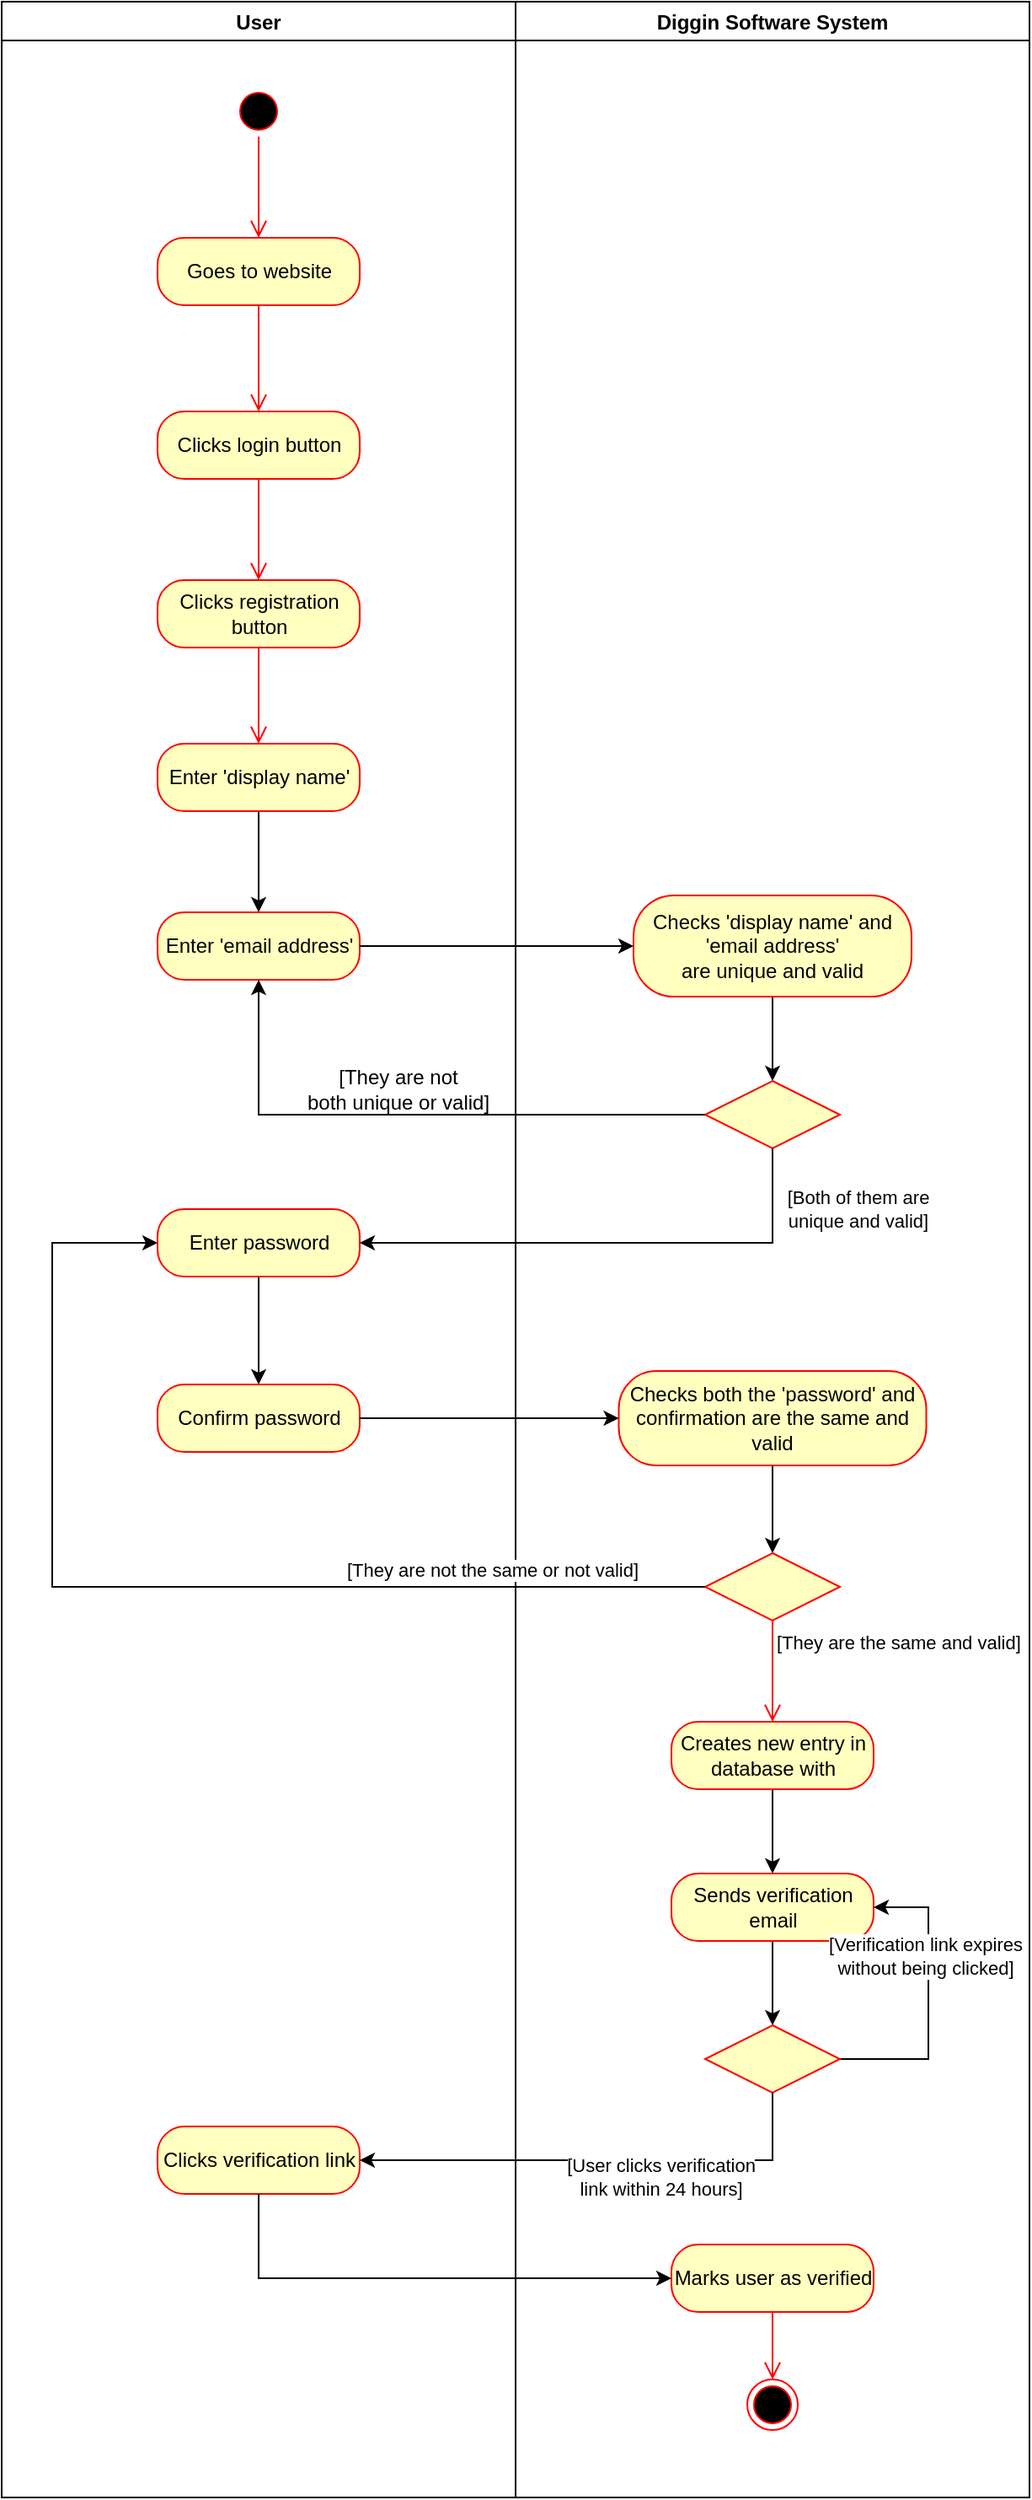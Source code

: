 <mxfile version="15.8.3" type="github"><diagram name="Page-1" id="e7e014a7-5840-1c2e-5031-d8a46d1fe8dd"><mxGraphModel dx="868" dy="507" grid="1" gridSize="10" guides="1" tooltips="1" connect="1" arrows="1" fold="1" page="1" pageScale="1" pageWidth="1169" pageHeight="826" background="none" math="0" shadow="0"><root><mxCell id="0"/><mxCell id="1" parent="0"/><mxCell id="W0MDptI0omBsqK_jAjen-41" value="User" style="swimlane;align=center;" parent="1" vertex="1"><mxGeometry x="160" y="70" width="305" height="1480" as="geometry"/></mxCell><mxCell id="W0MDptI0omBsqK_jAjen-47" value="" style="ellipse;html=1;shape=startState;fillColor=#000000;strokeColor=#ff0000;" parent="W0MDptI0omBsqK_jAjen-41" vertex="1"><mxGeometry x="137.5" y="50" width="30" height="30" as="geometry"/></mxCell><mxCell id="W0MDptI0omBsqK_jAjen-48" value="" style="edgeStyle=orthogonalEdgeStyle;html=1;verticalAlign=bottom;endArrow=open;endSize=8;strokeColor=#ff0000;rounded=0;entryX=0.5;entryY=0;entryDx=0;entryDy=0;exitX=0.5;exitY=1;exitDx=0;exitDy=0;" parent="W0MDptI0omBsqK_jAjen-41" source="W0MDptI0omBsqK_jAjen-47" target="W0MDptI0omBsqK_jAjen-52" edge="1"><mxGeometry relative="1" as="geometry"><mxPoint x="135" y="140" as="targetPoint"/><mxPoint x="135" y="80" as="sourcePoint"/></mxGeometry></mxCell><mxCell id="W0MDptI0omBsqK_jAjen-52" value="Goes to website" style="rounded=1;whiteSpace=wrap;html=1;arcSize=40;fontColor=#000000;fillColor=#ffffc0;strokeColor=#ff0000;" parent="W0MDptI0omBsqK_jAjen-41" vertex="1"><mxGeometry x="92.5" y="140" width="120" height="40" as="geometry"/></mxCell><mxCell id="W0MDptI0omBsqK_jAjen-53" value="" style="edgeStyle=orthogonalEdgeStyle;html=1;verticalAlign=bottom;endArrow=open;endSize=8;strokeColor=#ff0000;rounded=0;entryX=0.5;entryY=0;entryDx=0;entryDy=0;" parent="W0MDptI0omBsqK_jAjen-41" source="W0MDptI0omBsqK_jAjen-52" target="W0MDptI0omBsqK_jAjen-56" edge="1"><mxGeometry relative="1" as="geometry"><mxPoint x="135" y="240" as="targetPoint"/></mxGeometry></mxCell><mxCell id="W0MDptI0omBsqK_jAjen-56" value="Clicks login button" style="rounded=1;whiteSpace=wrap;html=1;arcSize=40;fontColor=#000000;fillColor=#ffffc0;strokeColor=#ff0000;" parent="W0MDptI0omBsqK_jAjen-41" vertex="1"><mxGeometry x="92.5" y="243" width="120" height="40" as="geometry"/></mxCell><mxCell id="W0MDptI0omBsqK_jAjen-57" value="" style="edgeStyle=orthogonalEdgeStyle;html=1;verticalAlign=bottom;endArrow=open;endSize=8;strokeColor=#ff0000;rounded=0;entryX=0.5;entryY=0;entryDx=0;entryDy=0;" parent="W0MDptI0omBsqK_jAjen-41" source="W0MDptI0omBsqK_jAjen-56" target="W0MDptI0omBsqK_jAjen-58" edge="1"><mxGeometry relative="1" as="geometry"><mxPoint x="135" y="343" as="targetPoint"/></mxGeometry></mxCell><mxCell id="W0MDptI0omBsqK_jAjen-58" value="Clicks registration button" style="rounded=1;whiteSpace=wrap;html=1;arcSize=40;fontColor=#000000;fillColor=#ffffc0;strokeColor=#ff0000;" parent="W0MDptI0omBsqK_jAjen-41" vertex="1"><mxGeometry x="92.5" y="343" width="120" height="40" as="geometry"/></mxCell><mxCell id="W0MDptI0omBsqK_jAjen-59" value="" style="edgeStyle=orthogonalEdgeStyle;html=1;verticalAlign=bottom;endArrow=open;endSize=8;strokeColor=#ff0000;rounded=0;entryX=0.5;entryY=0;entryDx=0;entryDy=0;" parent="W0MDptI0omBsqK_jAjen-41" source="W0MDptI0omBsqK_jAjen-58" target="W0MDptI0omBsqK_jAjen-69" edge="1"><mxGeometry relative="1" as="geometry"><mxPoint x="135" y="443" as="targetPoint"/></mxGeometry></mxCell><mxCell id="W0MDptI0omBsqK_jAjen-104" style="edgeStyle=orthogonalEdgeStyle;rounded=0;orthogonalLoop=1;jettySize=auto;html=1;exitX=0.5;exitY=1;exitDx=0;exitDy=0;entryX=0.5;entryY=0;entryDx=0;entryDy=0;labelBackgroundColor=none;" parent="W0MDptI0omBsqK_jAjen-41" source="W0MDptI0omBsqK_jAjen-69" target="W0MDptI0omBsqK_jAjen-68" edge="1"><mxGeometry relative="1" as="geometry"/></mxCell><mxCell id="W0MDptI0omBsqK_jAjen-69" value="Enter 'display name'" style="rounded=1;whiteSpace=wrap;html=1;arcSize=40;fontColor=#000000;fillColor=#ffffc0;strokeColor=#ff0000;" parent="W0MDptI0omBsqK_jAjen-41" vertex="1"><mxGeometry x="92.5" y="440" width="120" height="40" as="geometry"/></mxCell><mxCell id="W0MDptI0omBsqK_jAjen-68" value="Enter 'email address'" style="rounded=1;whiteSpace=wrap;html=1;arcSize=40;fontColor=#000000;fillColor=#ffffc0;strokeColor=#ff0000;" parent="W0MDptI0omBsqK_jAjen-41" vertex="1"><mxGeometry x="92.5" y="540" width="120" height="40" as="geometry"/></mxCell><mxCell id="W0MDptI0omBsqK_jAjen-113" value="" style="edgeStyle=orthogonalEdgeStyle;rounded=0;orthogonalLoop=1;jettySize=auto;html=1;labelBackgroundColor=none;" parent="W0MDptI0omBsqK_jAjen-41" source="W0MDptI0omBsqK_jAjen-67" target="W0MDptI0omBsqK_jAjen-112" edge="1"><mxGeometry relative="1" as="geometry"/></mxCell><mxCell id="W0MDptI0omBsqK_jAjen-67" value="Enter password" style="rounded=1;whiteSpace=wrap;html=1;arcSize=40;fontColor=#000000;fillColor=#ffffc0;strokeColor=#ff0000;" parent="W0MDptI0omBsqK_jAjen-41" vertex="1"><mxGeometry x="92.5" y="716" width="120" height="40" as="geometry"/></mxCell><mxCell id="W0MDptI0omBsqK_jAjen-112" value="Confirm password" style="rounded=1;whiteSpace=wrap;html=1;arcSize=40;fontColor=#000000;fillColor=#ffffc0;strokeColor=#ff0000;" parent="W0MDptI0omBsqK_jAjen-41" vertex="1"><mxGeometry x="92.5" y="820" width="120" height="40" as="geometry"/></mxCell><mxCell id="W0MDptI0omBsqK_jAjen-126" value="Clicks verification link" style="rounded=1;whiteSpace=wrap;html=1;arcSize=40;fontColor=#000000;fillColor=#ffffc0;strokeColor=#ff0000;labelBackgroundColor=none;align=center;" parent="W0MDptI0omBsqK_jAjen-41" vertex="1"><mxGeometry x="92.5" y="1260" width="120" height="40" as="geometry"/></mxCell><mxCell id="W0MDptI0omBsqK_jAjen-43" value="Diggin Software System" style="swimlane;" parent="1" vertex="1"><mxGeometry x="465" y="70" width="305" height="1480" as="geometry"/></mxCell><mxCell id="W0MDptI0omBsqK_jAjen-106" style="edgeStyle=orthogonalEdgeStyle;rounded=0;orthogonalLoop=1;jettySize=auto;html=1;exitX=0.5;exitY=1;exitDx=0;exitDy=0;entryX=0.5;entryY=0;entryDx=0;entryDy=0;labelBackgroundColor=none;" parent="W0MDptI0omBsqK_jAjen-43" source="W0MDptI0omBsqK_jAjen-88" target="W0MDptI0omBsqK_jAjen-90" edge="1"><mxGeometry relative="1" as="geometry"/></mxCell><mxCell id="W0MDptI0omBsqK_jAjen-88" value="&lt;div&gt;Checks 'display name' and 'email address'&lt;br&gt;&lt;/div&gt;&lt;div&gt;are unique and valid&lt;/div&gt;" style="rounded=1;whiteSpace=wrap;html=1;arcSize=40;fontColor=#000000;fillColor=#ffffc0;strokeColor=#ff0000;" parent="W0MDptI0omBsqK_jAjen-43" vertex="1"><mxGeometry x="70" y="530" width="165" height="60" as="geometry"/></mxCell><mxCell id="W0MDptI0omBsqK_jAjen-90" value="" style="rhombus;whiteSpace=wrap;html=1;fillColor=#ffffc0;strokeColor=#ff0000;" parent="W0MDptI0omBsqK_jAjen-43" vertex="1"><mxGeometry x="112.5" y="640" width="80" height="40" as="geometry"/></mxCell><mxCell id="W0MDptI0omBsqK_jAjen-109" value="&lt;div&gt;[They are not &lt;br&gt;&lt;/div&gt;&lt;div&gt;both unique or valid]&lt;/div&gt;" style="text;html=1;align=center;verticalAlign=middle;resizable=0;points=[];autosize=1;strokeColor=none;fillColor=none;" parent="W0MDptI0omBsqK_jAjen-43" vertex="1"><mxGeometry x="-135" y="630" width="130" height="30" as="geometry"/></mxCell><mxCell id="W0MDptI0omBsqK_jAjen-119" style="edgeStyle=orthogonalEdgeStyle;rounded=0;orthogonalLoop=1;jettySize=auto;html=1;exitX=0.5;exitY=1;exitDx=0;exitDy=0;entryX=0.5;entryY=0;entryDx=0;entryDy=0;labelBackgroundColor=none;" parent="W0MDptI0omBsqK_jAjen-43" source="W0MDptI0omBsqK_jAjen-114" target="W0MDptI0omBsqK_jAjen-116" edge="1"><mxGeometry relative="1" as="geometry"/></mxCell><mxCell id="W0MDptI0omBsqK_jAjen-114" value="Checks both the 'password' and confirmation are the same and valid" style="rounded=1;whiteSpace=wrap;html=1;arcSize=40;fontColor=#000000;fillColor=#ffffc0;strokeColor=#ff0000;" parent="W0MDptI0omBsqK_jAjen-43" vertex="1"><mxGeometry x="61.25" y="812" width="182.5" height="56" as="geometry"/></mxCell><mxCell id="W0MDptI0omBsqK_jAjen-116" value="" style="rhombus;whiteSpace=wrap;html=1;fillColor=#ffffc0;strokeColor=#ff0000;labelBackgroundColor=none;align=center;" parent="W0MDptI0omBsqK_jAjen-43" vertex="1"><mxGeometry x="112.5" y="920" width="80" height="40" as="geometry"/></mxCell><mxCell id="W0MDptI0omBsqK_jAjen-143" style="edgeStyle=orthogonalEdgeStyle;rounded=0;orthogonalLoop=1;jettySize=auto;html=1;exitX=0.5;exitY=1;exitDx=0;exitDy=0;labelBackgroundColor=none;" parent="W0MDptI0omBsqK_jAjen-43" source="W0MDptI0omBsqK_jAjen-122" target="W0MDptI0omBsqK_jAjen-123" edge="1"><mxGeometry relative="1" as="geometry"/></mxCell><mxCell id="W0MDptI0omBsqK_jAjen-122" value="Creates new entry in database with " style="rounded=1;whiteSpace=wrap;html=1;arcSize=40;fontColor=#000000;fillColor=#ffffc0;strokeColor=#ff0000;labelBackgroundColor=none;align=center;" parent="W0MDptI0omBsqK_jAjen-43" vertex="1"><mxGeometry x="92.5" y="1020" width="120" height="40" as="geometry"/></mxCell><mxCell id="W0MDptI0omBsqK_jAjen-118" value="[They are the same and valid]" style="edgeStyle=orthogonalEdgeStyle;html=1;align=left;verticalAlign=top;endArrow=open;endSize=8;strokeColor=#ff0000;rounded=0;labelBackgroundColor=none;entryX=0.5;entryY=0;entryDx=0;entryDy=0;" parent="W0MDptI0omBsqK_jAjen-43" source="W0MDptI0omBsqK_jAjen-116" target="W0MDptI0omBsqK_jAjen-122" edge="1"><mxGeometry x="-1" relative="1" as="geometry"><mxPoint x="130.68" y="1040" as="targetPoint"/></mxGeometry></mxCell><mxCell id="W0MDptI0omBsqK_jAjen-144" style="edgeStyle=orthogonalEdgeStyle;rounded=0;orthogonalLoop=1;jettySize=auto;html=1;exitX=0.5;exitY=1;exitDx=0;exitDy=0;entryX=0.5;entryY=0;entryDx=0;entryDy=0;labelBackgroundColor=none;" parent="W0MDptI0omBsqK_jAjen-43" source="W0MDptI0omBsqK_jAjen-123" target="W0MDptI0omBsqK_jAjen-129" edge="1"><mxGeometry relative="1" as="geometry"/></mxCell><mxCell id="W0MDptI0omBsqK_jAjen-123" value="Sends verification email" style="rounded=1;whiteSpace=wrap;html=1;arcSize=40;fontColor=#000000;fillColor=#ffffc0;strokeColor=#ff0000;labelBackgroundColor=none;align=center;" parent="W0MDptI0omBsqK_jAjen-43" vertex="1"><mxGeometry x="92.5" y="1110" width="120" height="40" as="geometry"/></mxCell><mxCell id="W0MDptI0omBsqK_jAjen-137" style="edgeStyle=orthogonalEdgeStyle;rounded=0;orthogonalLoop=1;jettySize=auto;html=1;exitX=1;exitY=0.5;exitDx=0;exitDy=0;entryX=1;entryY=0.5;entryDx=0;entryDy=0;labelBackgroundColor=none;" parent="W0MDptI0omBsqK_jAjen-43" source="W0MDptI0omBsqK_jAjen-129" target="W0MDptI0omBsqK_jAjen-123" edge="1"><mxGeometry relative="1" as="geometry"><Array as="points"><mxPoint x="245" y="1220"/><mxPoint x="245" y="1130"/></Array></mxGeometry></mxCell><mxCell id="W0MDptI0omBsqK_jAjen-145" value="&lt;div&gt;[Verification link expires &lt;br&gt;&lt;/div&gt;&lt;div&gt;without being clicked] &lt;/div&gt;" style="edgeLabel;html=1;align=center;verticalAlign=middle;resizable=0;points=[];" parent="W0MDptI0omBsqK_jAjen-137" vertex="1" connectable="0"><mxGeometry x="0.297" y="2" relative="1" as="geometry"><mxPoint as="offset"/></mxGeometry></mxCell><mxCell id="W0MDptI0omBsqK_jAjen-129" value="" style="rhombus;whiteSpace=wrap;html=1;fillColor=#ffffc0;strokeColor=#ff0000;labelBackgroundColor=none;align=center;" parent="W0MDptI0omBsqK_jAjen-43" vertex="1"><mxGeometry x="112.5" y="1200" width="80" height="40" as="geometry"/></mxCell><mxCell id="W0MDptI0omBsqK_jAjen-142" value="" style="ellipse;html=1;shape=endState;fillColor=#000000;strokeColor=#ff0000;labelBackgroundColor=none;align=center;" parent="W0MDptI0omBsqK_jAjen-43" vertex="1"><mxGeometry x="137.5" y="1410" width="30" height="30" as="geometry"/></mxCell><mxCell id="W0MDptI0omBsqK_jAjen-140" value="Marks user as verified" style="rounded=1;whiteSpace=wrap;html=1;arcSize=40;fontColor=#000000;fillColor=#ffffc0;strokeColor=#ff0000;labelBackgroundColor=none;align=center;" parent="W0MDptI0omBsqK_jAjen-43" vertex="1"><mxGeometry x="92.5" y="1330" width="120" height="40" as="geometry"/></mxCell><mxCell id="W0MDptI0omBsqK_jAjen-141" value="" style="edgeStyle=orthogonalEdgeStyle;html=1;verticalAlign=bottom;endArrow=open;endSize=8;strokeColor=#ff0000;rounded=0;labelBackgroundColor=none;entryX=0.5;entryY=0;entryDx=0;entryDy=0;exitX=0.5;exitY=1;exitDx=0;exitDy=0;" parent="W0MDptI0omBsqK_jAjen-43" source="W0MDptI0omBsqK_jAjen-140" target="W0MDptI0omBsqK_jAjen-142" edge="1"><mxGeometry relative="1" as="geometry"><mxPoint x="139.38" y="1430" as="targetPoint"/><mxPoint x="130.68" y="1380" as="sourcePoint"/></mxGeometry></mxCell><mxCell id="W0MDptI0omBsqK_jAjen-107" style="edgeStyle=orthogonalEdgeStyle;rounded=0;orthogonalLoop=1;jettySize=auto;html=1;exitX=1;exitY=0.5;exitDx=0;exitDy=0;entryX=0;entryY=0.5;entryDx=0;entryDy=0;labelBackgroundColor=none;" parent="1" source="W0MDptI0omBsqK_jAjen-68" target="W0MDptI0omBsqK_jAjen-88" edge="1"><mxGeometry relative="1" as="geometry"/></mxCell><mxCell id="W0MDptI0omBsqK_jAjen-108" style="edgeStyle=orthogonalEdgeStyle;rounded=0;orthogonalLoop=1;jettySize=auto;html=1;exitX=0;exitY=0.5;exitDx=0;exitDy=0;labelBackgroundColor=none;entryX=0.5;entryY=1;entryDx=0;entryDy=0;" parent="1" source="W0MDptI0omBsqK_jAjen-90" target="W0MDptI0omBsqK_jAjen-68" edge="1"><mxGeometry relative="1" as="geometry"><mxPoint x="270" y="730" as="targetPoint"/></mxGeometry></mxCell><mxCell id="W0MDptI0omBsqK_jAjen-110" style="edgeStyle=orthogonalEdgeStyle;rounded=0;orthogonalLoop=1;jettySize=auto;html=1;exitX=0.5;exitY=1;exitDx=0;exitDy=0;labelBackgroundColor=none;entryX=1;entryY=0.5;entryDx=0;entryDy=0;" parent="1" source="W0MDptI0omBsqK_jAjen-90" target="W0MDptI0omBsqK_jAjen-67" edge="1"><mxGeometry relative="1" as="geometry"><mxPoint x="593" y="830" as="targetPoint"/></mxGeometry></mxCell><mxCell id="W0MDptI0omBsqK_jAjen-111" value="&lt;div&gt;[Both of them are &lt;br&gt;&lt;/div&gt;&lt;div&gt;unique and valid]&lt;/div&gt;" style="edgeLabel;html=1;align=center;verticalAlign=middle;resizable=0;points=[];" parent="W0MDptI0omBsqK_jAjen-110" vertex="1" connectable="0"><mxGeometry x="-0.517" y="1" relative="1" as="geometry"><mxPoint x="67" y="-21" as="offset"/></mxGeometry></mxCell><mxCell id="W0MDptI0omBsqK_jAjen-115" value="" style="edgeStyle=orthogonalEdgeStyle;rounded=0;orthogonalLoop=1;jettySize=auto;html=1;labelBackgroundColor=none;" parent="1" source="W0MDptI0omBsqK_jAjen-112" target="W0MDptI0omBsqK_jAjen-114" edge="1"><mxGeometry relative="1" as="geometry"/></mxCell><mxCell id="W0MDptI0omBsqK_jAjen-120" style="edgeStyle=orthogonalEdgeStyle;rounded=0;orthogonalLoop=1;jettySize=auto;html=1;exitX=0;exitY=0.5;exitDx=0;exitDy=0;labelBackgroundColor=none;entryX=0;entryY=0.5;entryDx=0;entryDy=0;" parent="1" source="W0MDptI0omBsqK_jAjen-116" target="W0MDptI0omBsqK_jAjen-67" edge="1"><mxGeometry relative="1" as="geometry"><mxPoint x="100" y="790" as="targetPoint"/><Array as="points"><mxPoint x="190" y="1010"/><mxPoint x="190" y="806"/></Array></mxGeometry></mxCell><mxCell id="W0MDptI0omBsqK_jAjen-133" value="[They are not the same or not valid]" style="edgeLabel;html=1;align=center;verticalAlign=middle;resizable=0;points=[];" parent="W0MDptI0omBsqK_jAjen-120" vertex="1" connectable="0"><mxGeometry x="-0.612" y="-2" relative="1" as="geometry"><mxPoint y="-8" as="offset"/></mxGeometry></mxCell><mxCell id="W0MDptI0omBsqK_jAjen-135" style="edgeStyle=orthogonalEdgeStyle;rounded=0;orthogonalLoop=1;jettySize=auto;html=1;exitX=0.5;exitY=1;exitDx=0;exitDy=0;entryX=1;entryY=0.5;entryDx=0;entryDy=0;labelBackgroundColor=none;" parent="1" source="W0MDptI0omBsqK_jAjen-129" target="W0MDptI0omBsqK_jAjen-126" edge="1"><mxGeometry relative="1" as="geometry"/></mxCell><mxCell id="W0MDptI0omBsqK_jAjen-136" value="&lt;div&gt;[User clicks verification &lt;br&gt;&lt;/div&gt;&lt;div&gt;link within 24 hours]&lt;/div&gt;" style="edgeLabel;html=1;align=center;verticalAlign=middle;resizable=0;points=[];" parent="W0MDptI0omBsqK_jAjen-135" vertex="1" connectable="0"><mxGeometry x="-0.251" y="-1" relative="1" as="geometry"><mxPoint y="11" as="offset"/></mxGeometry></mxCell><mxCell id="W0MDptI0omBsqK_jAjen-139" value="" style="edgeStyle=orthogonalEdgeStyle;rounded=0;orthogonalLoop=1;jettySize=auto;html=1;labelBackgroundColor=none;entryX=0;entryY=0.5;entryDx=0;entryDy=0;exitX=0.5;exitY=1;exitDx=0;exitDy=0;" parent="1" source="W0MDptI0omBsqK_jAjen-126" target="W0MDptI0omBsqK_jAjen-140" edge="1"><mxGeometry relative="1" as="geometry"><mxPoint x="290" y="1440" as="targetPoint"/></mxGeometry></mxCell></root></mxGraphModel></diagram></mxfile>